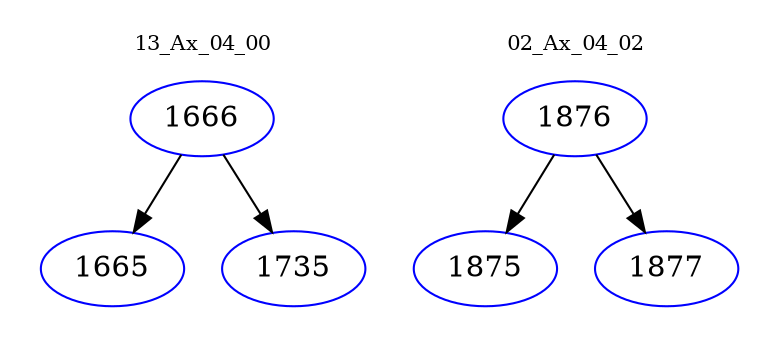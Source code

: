 digraph{
subgraph cluster_0 {
color = white
label = "13_Ax_04_00";
fontsize=10;
T0_1666 [label="1666", color="blue"]
T0_1666 -> T0_1665 [color="black"]
T0_1665 [label="1665", color="blue"]
T0_1666 -> T0_1735 [color="black"]
T0_1735 [label="1735", color="blue"]
}
subgraph cluster_1 {
color = white
label = "02_Ax_04_02";
fontsize=10;
T1_1876 [label="1876", color="blue"]
T1_1876 -> T1_1875 [color="black"]
T1_1875 [label="1875", color="blue"]
T1_1876 -> T1_1877 [color="black"]
T1_1877 [label="1877", color="blue"]
}
}
